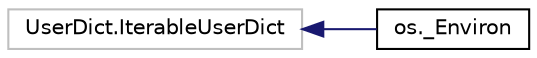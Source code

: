 digraph "Graphical Class Hierarchy"
{
 // LATEX_PDF_SIZE
  edge [fontname="Helvetica",fontsize="10",labelfontname="Helvetica",labelfontsize="10"];
  node [fontname="Helvetica",fontsize="10",shape=record];
  rankdir="LR";
  Node7122 [label="UserDict.IterableUserDict",height=0.2,width=0.4,color="grey75", fillcolor="white", style="filled",tooltip=" "];
  Node7122 -> Node0 [dir="back",color="midnightblue",fontsize="10",style="solid",fontname="Helvetica"];
  Node0 [label="os._Environ",height=0.2,width=0.4,color="black", fillcolor="white", style="filled",URL="$classos_1_1__Environ.html",tooltip=" "];
}
